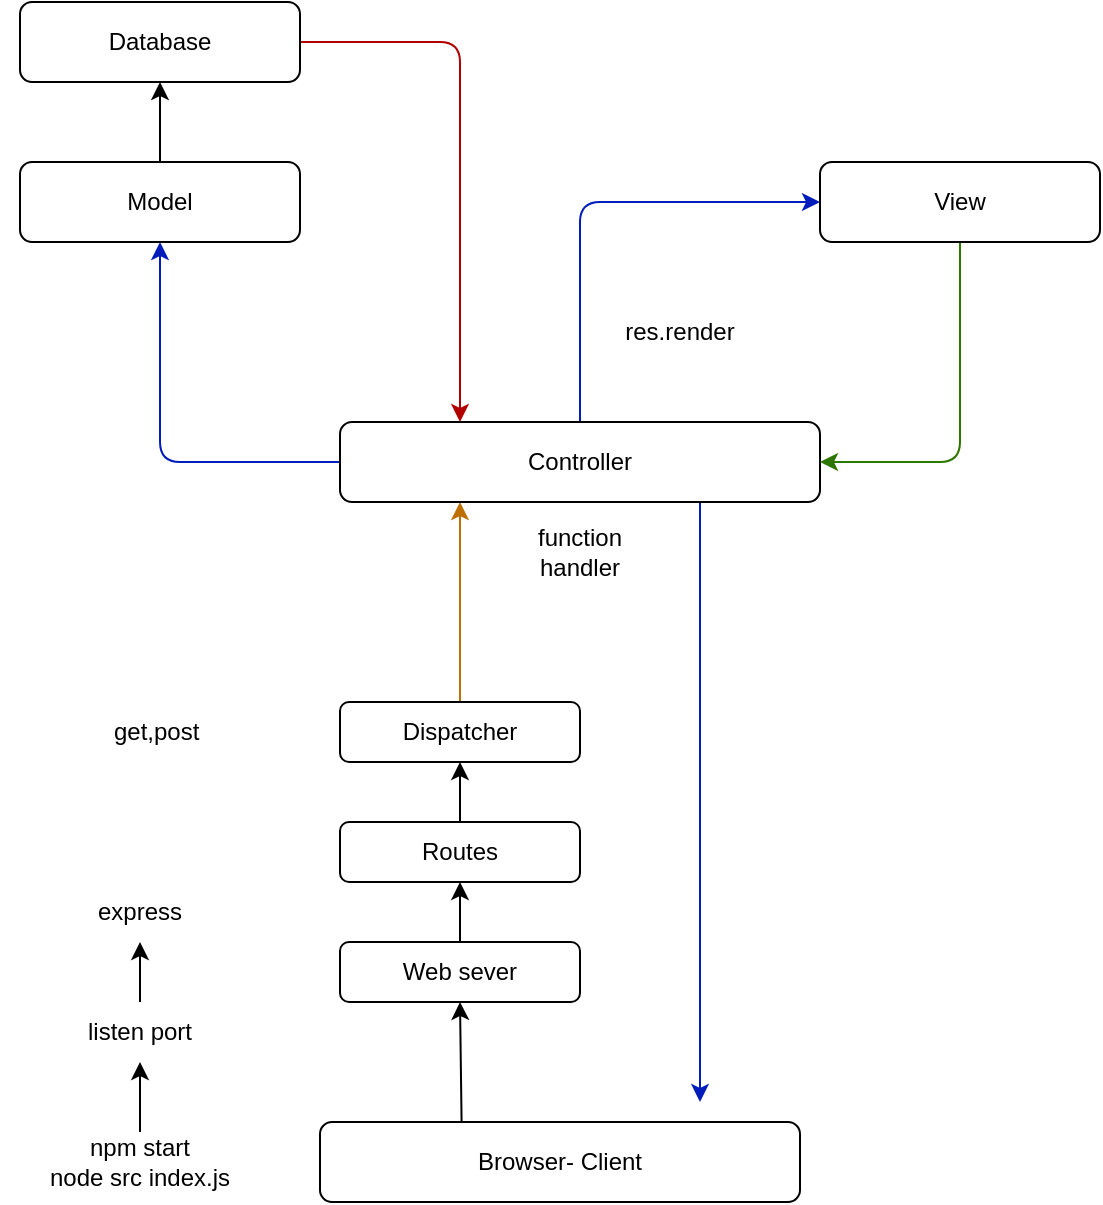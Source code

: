 <mxfile>
    <diagram id="_vFWPvymlKzkRFDWkMg_" name="Page-1">
        <mxGraphModel dx="752" dy="1366" grid="1" gridSize="10" guides="1" tooltips="1" connect="1" arrows="1" fold="1" page="1" pageScale="1" pageWidth="850" pageHeight="1100" math="0" shadow="0">
            <root>
                <mxCell id="0"/>
                <mxCell id="1" parent="0"/>
                <mxCell id="10" style="edgeStyle=none;html=1;entryX=0.5;entryY=1;entryDx=0;entryDy=0;exitX=0.295;exitY=0.006;exitDx=0;exitDy=0;exitPerimeter=0;" edge="1" parent="1" source="2" target="3">
                    <mxGeometry relative="1" as="geometry"/>
                </mxCell>
                <mxCell id="2" value="Browser- Client" style="rounded=1;whiteSpace=wrap;html=1;" vertex="1" parent="1">
                    <mxGeometry x="190" y="430" width="240" height="40" as="geometry"/>
                </mxCell>
                <mxCell id="11" style="edgeStyle=none;html=1;" edge="1" parent="1" source="3" target="4">
                    <mxGeometry relative="1" as="geometry"/>
                </mxCell>
                <mxCell id="3" value="Web sever" style="rounded=1;whiteSpace=wrap;html=1;" vertex="1" parent="1">
                    <mxGeometry x="200" y="340" width="120" height="30" as="geometry"/>
                </mxCell>
                <mxCell id="12" style="edgeStyle=none;html=1;" edge="1" parent="1" source="4" target="5">
                    <mxGeometry relative="1" as="geometry"/>
                </mxCell>
                <mxCell id="4" value="Routes" style="rounded=1;whiteSpace=wrap;html=1;" vertex="1" parent="1">
                    <mxGeometry x="200" y="280" width="120" height="30" as="geometry"/>
                </mxCell>
                <mxCell id="13" style="edgeStyle=none;html=1;entryX=0.25;entryY=1;entryDx=0;entryDy=0;fillColor=#f0a30a;strokeColor=#BD7000;" edge="1" parent="1" source="5" target="6">
                    <mxGeometry relative="1" as="geometry"/>
                </mxCell>
                <mxCell id="5" value="Dispatcher" style="rounded=1;whiteSpace=wrap;html=1;" vertex="1" parent="1">
                    <mxGeometry x="200" y="220" width="120" height="30" as="geometry"/>
                </mxCell>
                <mxCell id="14" style="edgeStyle=none;html=1;entryX=0.5;entryY=1;entryDx=0;entryDy=0;exitX=0;exitY=0.5;exitDx=0;exitDy=0;fillColor=#0050ef;strokeColor=#001DBC;" edge="1" parent="1" source="6" target="7">
                    <mxGeometry relative="1" as="geometry">
                        <mxPoint x="110" y="90" as="sourcePoint"/>
                        <Array as="points">
                            <mxPoint x="110" y="100"/>
                        </Array>
                    </mxGeometry>
                </mxCell>
                <mxCell id="17" style="edgeStyle=none;html=1;entryX=0;entryY=0.5;entryDx=0;entryDy=0;fillColor=#0050ef;strokeColor=#001DBC;" edge="1" parent="1" source="6" target="8">
                    <mxGeometry relative="1" as="geometry">
                        <Array as="points">
                            <mxPoint x="320" y="-30"/>
                        </Array>
                    </mxGeometry>
                </mxCell>
                <mxCell id="20" style="edgeStyle=none;html=1;exitX=0.75;exitY=1;exitDx=0;exitDy=0;fillColor=#0050ef;strokeColor=#001DBC;" edge="1" parent="1" source="6">
                    <mxGeometry relative="1" as="geometry">
                        <mxPoint x="380" y="420" as="targetPoint"/>
                    </mxGeometry>
                </mxCell>
                <mxCell id="6" value="Controller" style="rounded=1;whiteSpace=wrap;html=1;" vertex="1" parent="1">
                    <mxGeometry x="200" y="80" width="240" height="40" as="geometry"/>
                </mxCell>
                <mxCell id="15" style="edgeStyle=none;html=1;" edge="1" parent="1" source="7" target="9">
                    <mxGeometry relative="1" as="geometry"/>
                </mxCell>
                <mxCell id="7" value="Model" style="rounded=1;whiteSpace=wrap;html=1;" vertex="1" parent="1">
                    <mxGeometry x="40" y="-50" width="140" height="40" as="geometry"/>
                </mxCell>
                <mxCell id="19" style="edgeStyle=none;html=1;entryX=1;entryY=0.5;entryDx=0;entryDy=0;fillColor=#60a917;strokeColor=#2D7600;" edge="1" parent="1" source="8" target="6">
                    <mxGeometry relative="1" as="geometry">
                        <Array as="points">
                            <mxPoint x="510" y="100"/>
                        </Array>
                    </mxGeometry>
                </mxCell>
                <mxCell id="8" value="View" style="rounded=1;whiteSpace=wrap;html=1;" vertex="1" parent="1">
                    <mxGeometry x="440" y="-50" width="140" height="40" as="geometry"/>
                </mxCell>
                <mxCell id="16" style="edgeStyle=none;html=1;entryX=0.25;entryY=0;entryDx=0;entryDy=0;fillColor=#e51400;strokeColor=#B20000;" edge="1" parent="1" source="9" target="6">
                    <mxGeometry relative="1" as="geometry">
                        <Array as="points">
                            <mxPoint x="260" y="-110"/>
                        </Array>
                    </mxGeometry>
                </mxCell>
                <mxCell id="9" value="Database" style="rounded=1;whiteSpace=wrap;html=1;" vertex="1" parent="1">
                    <mxGeometry x="40" y="-130" width="140" height="40" as="geometry"/>
                </mxCell>
                <mxCell id="24" style="edgeStyle=none;html=1;" edge="1" parent="1" source="21" target="22">
                    <mxGeometry relative="1" as="geometry"/>
                </mxCell>
                <mxCell id="21" value="npm start&lt;br&gt;node src index.js&lt;br&gt;" style="text;html=1;strokeColor=none;fillColor=none;align=center;verticalAlign=middle;whiteSpace=wrap;rounded=0;" vertex="1" parent="1">
                    <mxGeometry x="30" y="435" width="140" height="30" as="geometry"/>
                </mxCell>
                <mxCell id="26" style="edgeStyle=none;html=1;" edge="1" parent="1" source="22" target="25">
                    <mxGeometry relative="1" as="geometry"/>
                </mxCell>
                <mxCell id="22" value="listen port" style="text;html=1;strokeColor=none;fillColor=none;align=center;verticalAlign=middle;whiteSpace=wrap;rounded=0;" vertex="1" parent="1">
                    <mxGeometry x="70" y="370" width="60" height="30" as="geometry"/>
                </mxCell>
                <mxCell id="25" value="express" style="text;html=1;strokeColor=none;fillColor=none;align=center;verticalAlign=middle;whiteSpace=wrap;rounded=0;" vertex="1" parent="1">
                    <mxGeometry x="70" y="310" width="60" height="30" as="geometry"/>
                </mxCell>
                <mxCell id="27" value="get,post&amp;nbsp;" style="text;html=1;strokeColor=none;fillColor=none;align=center;verticalAlign=middle;whiteSpace=wrap;rounded=0;" vertex="1" parent="1">
                    <mxGeometry x="80" y="220" width="60" height="30" as="geometry"/>
                </mxCell>
                <mxCell id="28" value="function handler" style="text;html=1;strokeColor=none;fillColor=none;align=center;verticalAlign=middle;whiteSpace=wrap;rounded=0;" vertex="1" parent="1">
                    <mxGeometry x="290" y="130" width="60" height="30" as="geometry"/>
                </mxCell>
                <mxCell id="29" value="res.render" style="text;html=1;strokeColor=none;fillColor=none;align=center;verticalAlign=middle;whiteSpace=wrap;rounded=0;" vertex="1" parent="1">
                    <mxGeometry x="340" y="20" width="60" height="30" as="geometry"/>
                </mxCell>
            </root>
        </mxGraphModel>
    </diagram>
</mxfile>